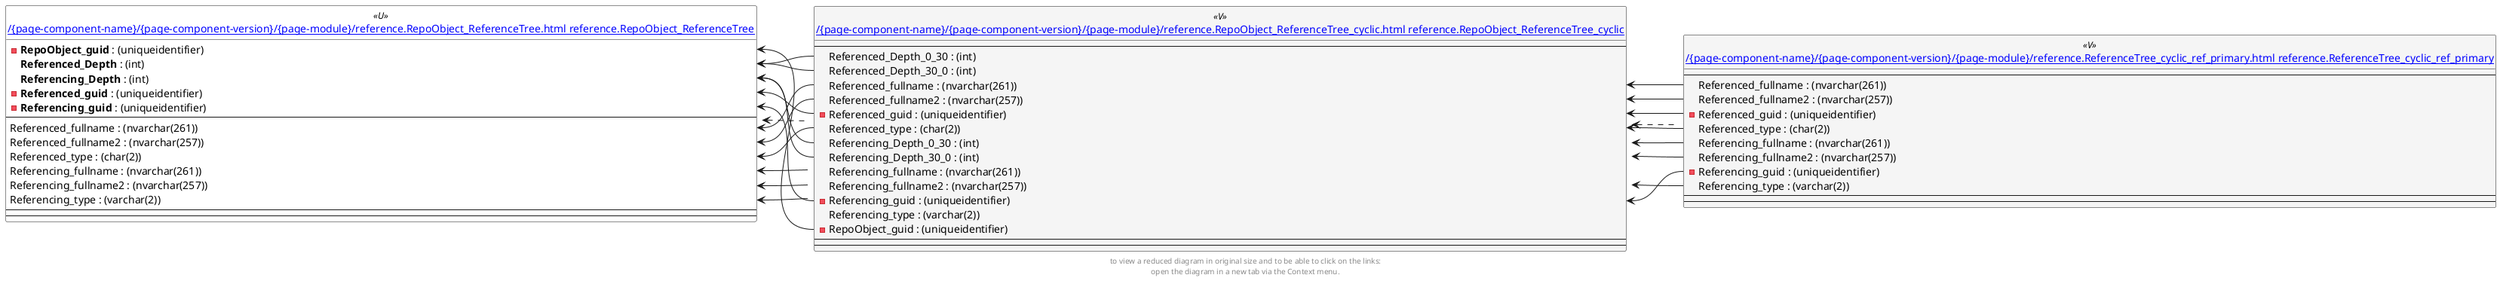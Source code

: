 @startuml
left to right direction
'top to bottom direction
hide circle
'avoide "." issues:
set namespaceSeparator none


skinparam class {
  BackgroundColor White
  BackgroundColor<<FN>> Yellow
  BackgroundColor<<FS>> Yellow
  BackgroundColor<<FT>> LightGray
  BackgroundColor<<IF>> Yellow
  BackgroundColor<<IS>> Yellow
  BackgroundColor<<P>> Aqua
  BackgroundColor<<PC>> Aqua
  BackgroundColor<<SN>> Yellow
  BackgroundColor<<SO>> SlateBlue
  BackgroundColor<<TF>> LightGray
  BackgroundColor<<TR>> Tomato
  BackgroundColor<<U>> White
  BackgroundColor<<V>> WhiteSmoke
  BackgroundColor<<X>> Aqua
}


entity "[[{site-url}/{page-component-name}/{page-component-version}/{page-module}/reference.ReferenceTree_cyclic_ref_primary.html reference.ReferenceTree_cyclic_ref_primary]]" as reference.ReferenceTree_cyclic_ref_primary << V >> {
  --
  Referenced_fullname : (nvarchar(261))
  Referenced_fullname2 : (nvarchar(257))
  - Referenced_guid : (uniqueidentifier)
  Referenced_type : (char(2))
  Referencing_fullname : (nvarchar(261))
  Referencing_fullname2 : (nvarchar(257))
  - Referencing_guid : (uniqueidentifier)
  Referencing_type : (varchar(2))
  --
  --
}

entity "[[{site-url}/{page-component-name}/{page-component-version}/{page-module}/reference.RepoObject_ReferenceTree.html reference.RepoObject_ReferenceTree]]" as reference.RepoObject_ReferenceTree << U >> {
  - **RepoObject_guid** : (uniqueidentifier)
  **Referenced_Depth** : (int)
  **Referencing_Depth** : (int)
  - **Referenced_guid** : (uniqueidentifier)
  - **Referencing_guid** : (uniqueidentifier)
  --
  Referenced_fullname : (nvarchar(261))
  Referenced_fullname2 : (nvarchar(257))
  Referenced_type : (char(2))
  Referencing_fullname : (nvarchar(261))
  Referencing_fullname2 : (nvarchar(257))
  Referencing_type : (varchar(2))
  --
  --
}

entity "[[{site-url}/{page-component-name}/{page-component-version}/{page-module}/reference.RepoObject_ReferenceTree_cyclic.html reference.RepoObject_ReferenceTree_cyclic]]" as reference.RepoObject_ReferenceTree_cyclic << V >> {
  --
  Referenced_Depth_0_30 : (int)
  Referenced_Depth_30_0 : (int)
  Referenced_fullname : (nvarchar(261))
  Referenced_fullname2 : (nvarchar(257))
  - Referenced_guid : (uniqueidentifier)
  Referenced_type : (char(2))
  Referencing_Depth_0_30 : (int)
  Referencing_Depth_30_0 : (int)
  Referencing_fullname : (nvarchar(261))
  Referencing_fullname2 : (nvarchar(257))
  - Referencing_guid : (uniqueidentifier)
  Referencing_type : (varchar(2))
  - RepoObject_guid : (uniqueidentifier)
  --
  --
}

reference.RepoObject_ReferenceTree <.. reference.RepoObject_ReferenceTree_cyclic
reference.RepoObject_ReferenceTree_cyclic <.. reference.ReferenceTree_cyclic_ref_primary
reference.RepoObject_ReferenceTree::Referenced_Depth <-- reference.RepoObject_ReferenceTree_cyclic::Referenced_Depth_30_0
reference.RepoObject_ReferenceTree::Referenced_Depth <-- reference.RepoObject_ReferenceTree_cyclic::Referenced_Depth_0_30
reference.RepoObject_ReferenceTree::Referenced_fullname <-- reference.RepoObject_ReferenceTree_cyclic::Referenced_fullname
reference.RepoObject_ReferenceTree::Referenced_fullname2 <-- reference.RepoObject_ReferenceTree_cyclic::Referenced_fullname2
reference.RepoObject_ReferenceTree::Referenced_guid <-- reference.RepoObject_ReferenceTree_cyclic::Referenced_guid
reference.RepoObject_ReferenceTree::Referenced_type <-- reference.RepoObject_ReferenceTree_cyclic::Referenced_type
reference.RepoObject_ReferenceTree::Referencing_Depth <-- reference.RepoObject_ReferenceTree_cyclic::Referencing_Depth_30_0
reference.RepoObject_ReferenceTree::Referencing_Depth <-- reference.RepoObject_ReferenceTree_cyclic::Referencing_Depth_0_30
reference.RepoObject_ReferenceTree::Referencing_fullname <-- reference.RepoObject_ReferenceTree_cyclic::referencing_fullname
reference.RepoObject_ReferenceTree::Referencing_fullname2 <-- reference.RepoObject_ReferenceTree_cyclic::referencing_fullname2
reference.RepoObject_ReferenceTree::Referencing_guid <-- reference.RepoObject_ReferenceTree_cyclic::Referencing_guid
reference.RepoObject_ReferenceTree::Referencing_type <-- reference.RepoObject_ReferenceTree_cyclic::referencing_type
reference.RepoObject_ReferenceTree::RepoObject_guid <-- reference.RepoObject_ReferenceTree_cyclic::RepoObject_guid
reference.RepoObject_ReferenceTree_cyclic::Referenced_fullname <-- reference.ReferenceTree_cyclic_ref_primary::Referenced_fullname
reference.RepoObject_ReferenceTree_cyclic::Referenced_fullname2 <-- reference.ReferenceTree_cyclic_ref_primary::Referenced_fullname2
reference.RepoObject_ReferenceTree_cyclic::Referenced_guid <-- reference.ReferenceTree_cyclic_ref_primary::Referenced_guid
reference.RepoObject_ReferenceTree_cyclic::Referenced_type <-- reference.ReferenceTree_cyclic_ref_primary::Referenced_type
reference.RepoObject_ReferenceTree_cyclic::referencing_fullname <-- reference.ReferenceTree_cyclic_ref_primary::Referencing_fullname
reference.RepoObject_ReferenceTree_cyclic::referencing_fullname2 <-- reference.ReferenceTree_cyclic_ref_primary::Referencing_fullname2
reference.RepoObject_ReferenceTree_cyclic::Referencing_guid <-- reference.ReferenceTree_cyclic_ref_primary::Referencing_guid
reference.RepoObject_ReferenceTree_cyclic::referencing_type <-- reference.ReferenceTree_cyclic_ref_primary::Referencing_type
footer
to view a reduced diagram in original size and to be able to click on the links:
open the diagram in a new tab via the Context menu.
end footer

@enduml

